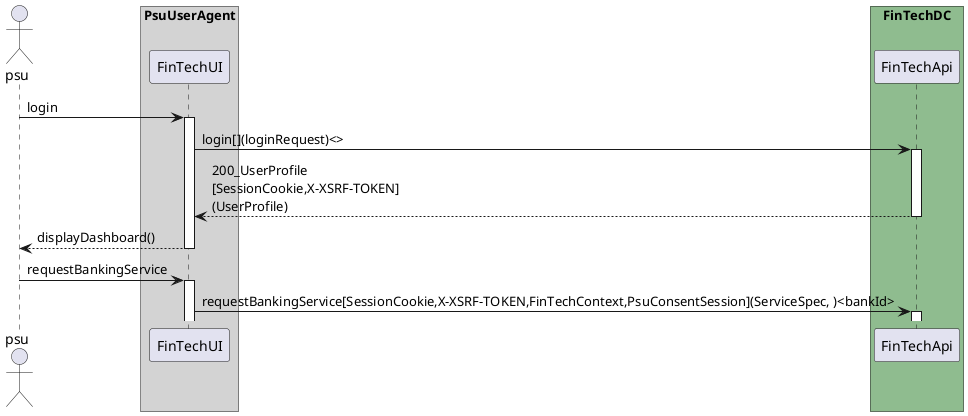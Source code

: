 @startuml

actor psu

box "PsuUserAgent" #LightGray
    participant "FinTechUI" as FinTechUI
    'participant "ConsentAuthorisationUI" as ConsentAuthorisationUI
    'participant "OnlineBankingUI" as OnlineBankingUI
end box
box "FinTechDC" #DarkSeaGreen
    participant "FinTechApi" as FinTechApi
end box
box "TppDC" #LightGray
    'participant "TppBankingApi" as TppBankingApi
    'participant "TppBankSearchApi" as TppBankSearchApi
    'participant "ConsentAuthorisationApi" as ConsentAuthorisationApi

    'participant "RedirectSessionStoreApi" as RedirectSessionStoreApi
    'participant "BankingProtocolSelector" as BankingProtocolSelector
    'participant "BankingProtocol" as BankingProtocol
end box
box "AspspDC" #LightSkyBlue
	'participant "AspspBankingApi" as AspspBankingApi
    'participant "OnlineBankingApi" as OnlineBankingApi
end box

psu -> FinTechUI ++ : login
FinTechUI -> FinTechApi ++ : login[](loginRequest)<>
return 200_UserProfile\n[SessionCookie,X-XSRF-TOKEN]\n(UserProfile)
return displayDashboard()

psu -> FinTechUI ++ : requestBankingService
FinTechUI -> FinTechApi ++ : requestBankingService[SessionCookie,X-XSRF-TOKEN,FinTechContext,PsuConsentSession](ServiceSpec, )<bankId>
@enduml